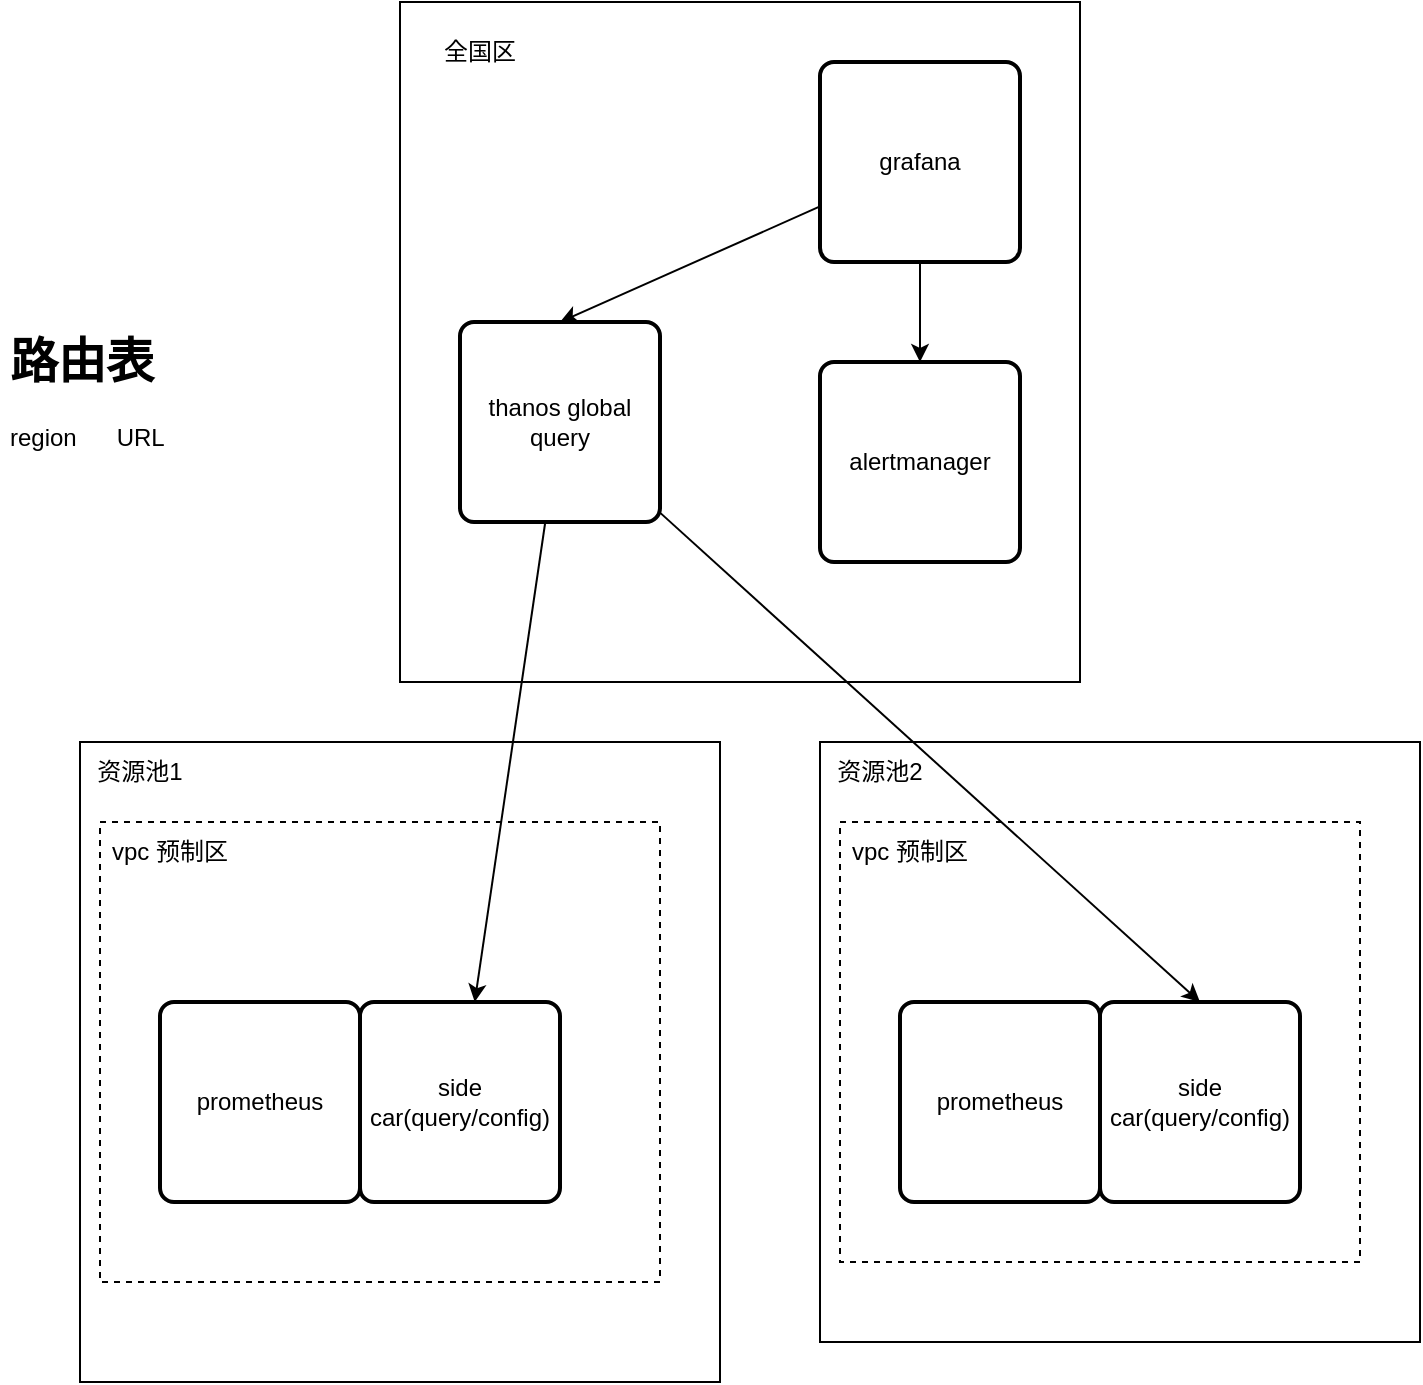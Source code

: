 <mxfile>
    <diagram id="Is8KvDYfQKOvEEdKRYq_" name="第 1 页">
        <mxGraphModel dx="736" dy="1741" grid="1" gridSize="10" guides="1" tooltips="1" connect="1" arrows="1" fold="1" page="1" pageScale="1" pageWidth="827" pageHeight="1169" math="0" shadow="0">
            <root>
                <mxCell id="0"/>
                <mxCell id="1" parent="0"/>
                <mxCell id="2" value="" style="whiteSpace=wrap;html=1;aspect=fixed;" vertex="1" parent="1">
                    <mxGeometry x="180" y="190" width="320" height="320" as="geometry"/>
                </mxCell>
                <mxCell id="3" value="" style="rounded=0;whiteSpace=wrap;html=1;dashed=1;" vertex="1" parent="1">
                    <mxGeometry x="190" y="230" width="280" height="230" as="geometry"/>
                </mxCell>
                <mxCell id="4" value="资源池1" style="text;html=1;strokeColor=none;fillColor=none;align=center;verticalAlign=middle;whiteSpace=wrap;rounded=0;dashed=1;" vertex="1" parent="1">
                    <mxGeometry x="180" y="190" width="60" height="30" as="geometry"/>
                </mxCell>
                <mxCell id="5" value="vpc 预制区" style="text;html=1;strokeColor=none;fillColor=none;align=center;verticalAlign=middle;whiteSpace=wrap;rounded=0;dashed=1;" vertex="1" parent="1">
                    <mxGeometry x="195" y="230" width="60" height="30" as="geometry"/>
                </mxCell>
                <mxCell id="11" value="prometheus" style="rounded=1;whiteSpace=wrap;html=1;absoluteArcSize=1;arcSize=14;strokeWidth=2;" vertex="1" parent="1">
                    <mxGeometry x="220" y="320" width="100" height="100" as="geometry"/>
                </mxCell>
                <mxCell id="12" value="side car(query/config)" style="rounded=1;whiteSpace=wrap;html=1;absoluteArcSize=1;arcSize=14;strokeWidth=2;" vertex="1" parent="1">
                    <mxGeometry x="320" y="320" width="100" height="100" as="geometry"/>
                </mxCell>
                <mxCell id="13" value="" style="whiteSpace=wrap;html=1;aspect=fixed;" vertex="1" parent="1">
                    <mxGeometry x="550" y="190" width="300" height="300" as="geometry"/>
                </mxCell>
                <mxCell id="14" value="" style="rounded=0;whiteSpace=wrap;html=1;dashed=1;" vertex="1" parent="1">
                    <mxGeometry x="560" y="230" width="260" height="220" as="geometry"/>
                </mxCell>
                <mxCell id="15" value="资源池2" style="text;html=1;strokeColor=none;fillColor=none;align=center;verticalAlign=middle;whiteSpace=wrap;rounded=0;dashed=1;" vertex="1" parent="1">
                    <mxGeometry x="550" y="190" width="60" height="30" as="geometry"/>
                </mxCell>
                <mxCell id="16" value="vpc 预制区" style="text;html=1;strokeColor=none;fillColor=none;align=center;verticalAlign=middle;whiteSpace=wrap;rounded=0;dashed=1;" vertex="1" parent="1">
                    <mxGeometry x="565" y="230" width="60" height="30" as="geometry"/>
                </mxCell>
                <mxCell id="17" value="prometheus" style="rounded=1;whiteSpace=wrap;html=1;absoluteArcSize=1;arcSize=14;strokeWidth=2;" vertex="1" parent="1">
                    <mxGeometry x="590" y="320" width="100" height="100" as="geometry"/>
                </mxCell>
                <mxCell id="18" value="side car(query/config)" style="rounded=1;whiteSpace=wrap;html=1;absoluteArcSize=1;arcSize=14;strokeWidth=2;" vertex="1" parent="1">
                    <mxGeometry x="690" y="320" width="100" height="100" as="geometry"/>
                </mxCell>
                <mxCell id="19" value="" style="whiteSpace=wrap;html=1;aspect=fixed;" vertex="1" parent="1">
                    <mxGeometry x="340" y="-180" width="340" height="340" as="geometry"/>
                </mxCell>
                <mxCell id="21" value="全国区" style="text;html=1;strokeColor=none;fillColor=none;align=center;verticalAlign=middle;whiteSpace=wrap;rounded=0;dashed=1;" vertex="1" parent="1">
                    <mxGeometry x="350" y="-170" width="60" height="30" as="geometry"/>
                </mxCell>
                <mxCell id="26" style="edgeStyle=none;html=1;" edge="1" parent="1" source="25" target="12">
                    <mxGeometry relative="1" as="geometry"/>
                </mxCell>
                <mxCell id="27" style="edgeStyle=none;html=1;entryX=0.5;entryY=0;entryDx=0;entryDy=0;" edge="1" parent="1" source="25" target="18">
                    <mxGeometry relative="1" as="geometry"/>
                </mxCell>
                <mxCell id="25" value="thanos global&lt;br&gt;query" style="rounded=1;whiteSpace=wrap;html=1;absoluteArcSize=1;arcSize=14;strokeWidth=2;" vertex="1" parent="1">
                    <mxGeometry x="370" y="-20" width="100" height="100" as="geometry"/>
                </mxCell>
                <mxCell id="28" value="&lt;h1&gt;路由表&lt;/h1&gt;&lt;p&gt;region&lt;span style=&quot;white-space: pre;&quot;&gt;&#9;&lt;/span&gt;URL&lt;/p&gt;" style="text;html=1;strokeColor=none;fillColor=none;spacing=5;spacingTop=-20;whiteSpace=wrap;overflow=hidden;rounded=0;" vertex="1" parent="1">
                    <mxGeometry x="140" y="-20" width="190" height="120" as="geometry"/>
                </mxCell>
                <mxCell id="31" style="edgeStyle=none;html=1;entryX=0.5;entryY=0;entryDx=0;entryDy=0;" edge="1" parent="1" source="29" target="25">
                    <mxGeometry relative="1" as="geometry"/>
                </mxCell>
                <mxCell id="32" style="edgeStyle=none;html=1;entryX=0.5;entryY=0;entryDx=0;entryDy=0;" edge="1" parent="1" source="29" target="30">
                    <mxGeometry relative="1" as="geometry"/>
                </mxCell>
                <mxCell id="29" value="grafana" style="rounded=1;whiteSpace=wrap;html=1;absoluteArcSize=1;arcSize=14;strokeWidth=2;" vertex="1" parent="1">
                    <mxGeometry x="550" y="-150" width="100" height="100" as="geometry"/>
                </mxCell>
                <mxCell id="30" value="alertmanager" style="rounded=1;whiteSpace=wrap;html=1;absoluteArcSize=1;arcSize=14;strokeWidth=2;" vertex="1" parent="1">
                    <mxGeometry x="550" width="100" height="100" as="geometry"/>
                </mxCell>
            </root>
        </mxGraphModel>
    </diagram>
</mxfile>